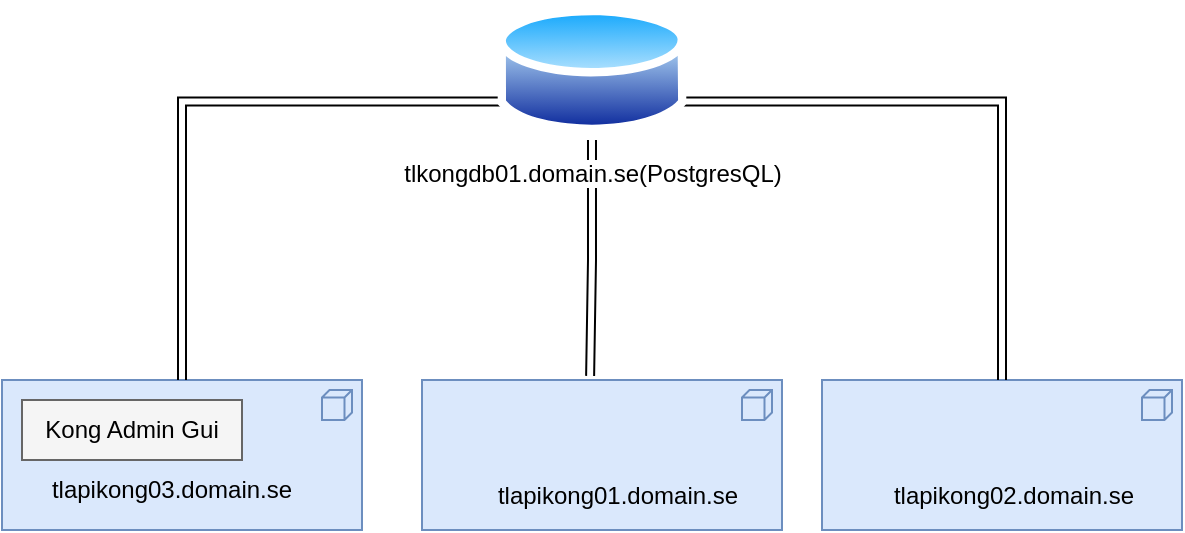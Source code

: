 <mxfile version="15.5.5" type="github">
  <diagram id="a3rFMuSCF0kdhrKD-A-Z" name="Page-1">
    <mxGraphModel dx="1026" dy="692" grid="1" gridSize="10" guides="1" tooltips="1" connect="1" arrows="1" fold="1" page="1" pageScale="1" pageWidth="827" pageHeight="1169" math="0" shadow="0">
      <root>
        <mxCell id="0" />
        <mxCell id="1" parent="0" />
        <mxCell id="BhVjoURGV-7zEwOCmsBP-4" value="" style="html=1;outlineConnect=0;whiteSpace=wrap;fillColor=#dae8fc;shape=mxgraph.archimate3.application;appType=node;archiType=square;strokeColor=#6c8ebf;" vertex="1" parent="1">
          <mxGeometry x="90" y="220" width="180" height="75" as="geometry" />
        </mxCell>
        <mxCell id="BhVjoURGV-7zEwOCmsBP-5" value="" style="html=1;outlineConnect=0;whiteSpace=wrap;fillColor=#dae8fc;shape=mxgraph.archimate3.application;appType=node;archiType=square;strokeColor=#6c8ebf;" vertex="1" parent="1">
          <mxGeometry x="500" y="220" width="180" height="75" as="geometry" />
        </mxCell>
        <mxCell id="BhVjoURGV-7zEwOCmsBP-6" value="" style="html=1;outlineConnect=0;whiteSpace=wrap;fillColor=#dae8fc;shape=mxgraph.archimate3.application;appType=node;archiType=square;strokeColor=#6c8ebf;" vertex="1" parent="1">
          <mxGeometry x="300" y="220" width="180" height="75" as="geometry" />
        </mxCell>
        <mxCell id="BhVjoURGV-7zEwOCmsBP-24" style="edgeStyle=orthogonalEdgeStyle;rounded=0;orthogonalLoop=1;jettySize=auto;html=1;exitX=0;exitY=0.75;exitDx=0;exitDy=0;entryX=0.5;entryY=0;entryDx=0;entryDy=0;entryPerimeter=0;shape=link;" edge="1" parent="1" source="BhVjoURGV-7zEwOCmsBP-7" target="BhVjoURGV-7zEwOCmsBP-4">
          <mxGeometry relative="1" as="geometry" />
        </mxCell>
        <mxCell id="BhVjoURGV-7zEwOCmsBP-26" style="edgeStyle=orthogonalEdgeStyle;rounded=0;orthogonalLoop=1;jettySize=auto;html=1;exitX=0.5;exitY=1;exitDx=0;exitDy=0;entryX=0.467;entryY=-0.027;entryDx=0;entryDy=0;entryPerimeter=0;shape=link;" edge="1" parent="1" source="BhVjoURGV-7zEwOCmsBP-7" target="BhVjoURGV-7zEwOCmsBP-6">
          <mxGeometry relative="1" as="geometry" />
        </mxCell>
        <mxCell id="BhVjoURGV-7zEwOCmsBP-27" style="edgeStyle=orthogonalEdgeStyle;rounded=0;orthogonalLoop=1;jettySize=auto;html=1;exitX=1;exitY=0.75;exitDx=0;exitDy=0;entryX=0.5;entryY=0;entryDx=0;entryDy=0;entryPerimeter=0;shape=link;" edge="1" parent="1" source="BhVjoURGV-7zEwOCmsBP-7" target="BhVjoURGV-7zEwOCmsBP-5">
          <mxGeometry relative="1" as="geometry" />
        </mxCell>
        <mxCell id="BhVjoURGV-7zEwOCmsBP-7" value="tlkongdb01.domain.se(PostgresQL)" style="aspect=fixed;perimeter=ellipsePerimeter;html=1;align=center;shadow=0;dashed=0;spacingTop=3;image;image=img/lib/active_directory/database.svg;" vertex="1" parent="1">
          <mxGeometry x="337.7" y="30" width="94.59" height="70" as="geometry" />
        </mxCell>
        <mxCell id="BhVjoURGV-7zEwOCmsBP-16" value="tlapikong01.domain.se" style="text;html=1;strokeColor=none;fillColor=none;align=center;verticalAlign=middle;whiteSpace=wrap;rounded=0;" vertex="1" parent="1">
          <mxGeometry x="323" y="263" width="150" height="30" as="geometry" />
        </mxCell>
        <mxCell id="BhVjoURGV-7zEwOCmsBP-18" value="tlapikong02.domain.se" style="text;html=1;strokeColor=none;fillColor=none;align=center;verticalAlign=middle;whiteSpace=wrap;rounded=0;" vertex="1" parent="1">
          <mxGeometry x="526" y="263" width="140" height="30" as="geometry" />
        </mxCell>
        <mxCell id="BhVjoURGV-7zEwOCmsBP-19" value="tlapikong03.domain.se" style="text;html=1;strokeColor=none;fillColor=none;align=center;verticalAlign=middle;whiteSpace=wrap;rounded=0;" vertex="1" parent="1">
          <mxGeometry x="100" y="260" width="150" height="30" as="geometry" />
        </mxCell>
        <mxCell id="BhVjoURGV-7zEwOCmsBP-20" value="" style="shape=image;html=1;verticalAlign=top;verticalLabelPosition=bottom;labelBackgroundColor=#ffffff;imageAspect=0;aspect=fixed;image=https://cdn2.iconfinder.com/data/icons/metro-uinvert-dock/128/Gateway.png" vertex="1" parent="1">
          <mxGeometry x="305" y="216" width="60" height="60" as="geometry" />
        </mxCell>
        <mxCell id="BhVjoURGV-7zEwOCmsBP-21" value="" style="shape=image;html=1;verticalAlign=top;verticalLabelPosition=bottom;labelBackgroundColor=#ffffff;imageAspect=0;aspect=fixed;image=https://cdn2.iconfinder.com/data/icons/metro-uinvert-dock/128/Gateway.png" vertex="1" parent="1">
          <mxGeometry x="505" y="216" width="60" height="60" as="geometry" />
        </mxCell>
        <mxCell id="BhVjoURGV-7zEwOCmsBP-23" value="Kong Admin Gui" style="rounded=0;whiteSpace=wrap;html=1;fillColor=#f5f5f5;strokeColor=#666666;" vertex="1" parent="1">
          <mxGeometry x="100" y="230" width="110" height="30" as="geometry" />
        </mxCell>
      </root>
    </mxGraphModel>
  </diagram>
</mxfile>
